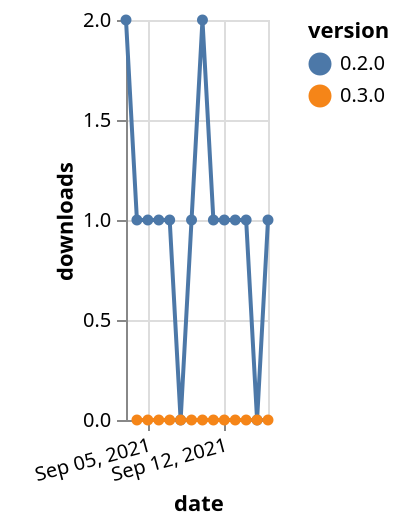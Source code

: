 {"$schema": "https://vega.github.io/schema/vega-lite/v5.json", "description": "A simple bar chart with embedded data.", "data": {"values": [{"date": "2021-09-03", "total": 31, "delta": 2, "version": "0.2.0"}, {"date": "2021-09-04", "total": 32, "delta": 1, "version": "0.2.0"}, {"date": "2021-09-05", "total": 33, "delta": 1, "version": "0.2.0"}, {"date": "2021-09-06", "total": 34, "delta": 1, "version": "0.2.0"}, {"date": "2021-09-07", "total": 35, "delta": 1, "version": "0.2.0"}, {"date": "2021-09-08", "total": 35, "delta": 0, "version": "0.2.0"}, {"date": "2021-09-09", "total": 36, "delta": 1, "version": "0.2.0"}, {"date": "2021-09-10", "total": 38, "delta": 2, "version": "0.2.0"}, {"date": "2021-09-11", "total": 39, "delta": 1, "version": "0.2.0"}, {"date": "2021-09-12", "total": 40, "delta": 1, "version": "0.2.0"}, {"date": "2021-09-13", "total": 41, "delta": 1, "version": "0.2.0"}, {"date": "2021-09-14", "total": 42, "delta": 1, "version": "0.2.0"}, {"date": "2021-09-15", "total": 42, "delta": 0, "version": "0.2.0"}, {"date": "2021-09-16", "total": 43, "delta": 1, "version": "0.2.0"}, {"date": "2021-09-04", "total": 11, "delta": 0, "version": "0.3.0"}, {"date": "2021-09-05", "total": 14, "delta": 0, "version": "0.3.0"}, {"date": "2021-09-06", "total": 15, "delta": 0, "version": "0.3.0"}, {"date": "2021-09-07", "total": 18, "delta": 0, "version": "0.3.0"}, {"date": "2021-09-08", "total": 18, "delta": 0, "version": "0.3.0"}, {"date": "2021-09-09", "total": 19, "delta": 0, "version": "0.3.0"}, {"date": "2021-09-10", "total": 20, "delta": 0, "version": "0.3.0"}, {"date": "2021-09-11", "total": 21, "delta": 0, "version": "0.3.0"}, {"date": "2021-09-12", "total": 22, "delta": 0, "version": "0.3.0"}, {"date": "2021-09-13", "total": 23, "delta": 0, "version": "0.3.0"}, {"date": "2021-09-14", "total": 24, "delta": 0, "version": "0.3.0"}, {"date": "2021-09-15", "total": 24, "delta": 0, "version": "0.3.0"}, {"date": "2021-09-16", "total": 25, "delta": 0, "version": "0.3.0"}]}, "width": "container", "mark": {"type": "line", "point": {"filled": true}}, "encoding": {"x": {"field": "date", "type": "temporal", "timeUnit": "yearmonthdate", "title": "date", "axis": {"labelAngle": -15}}, "y": {"field": "delta", "type": "quantitative", "title": "downloads"}, "color": {"field": "version", "type": "nominal"}, "tooltip": {"field": "delta"}}}